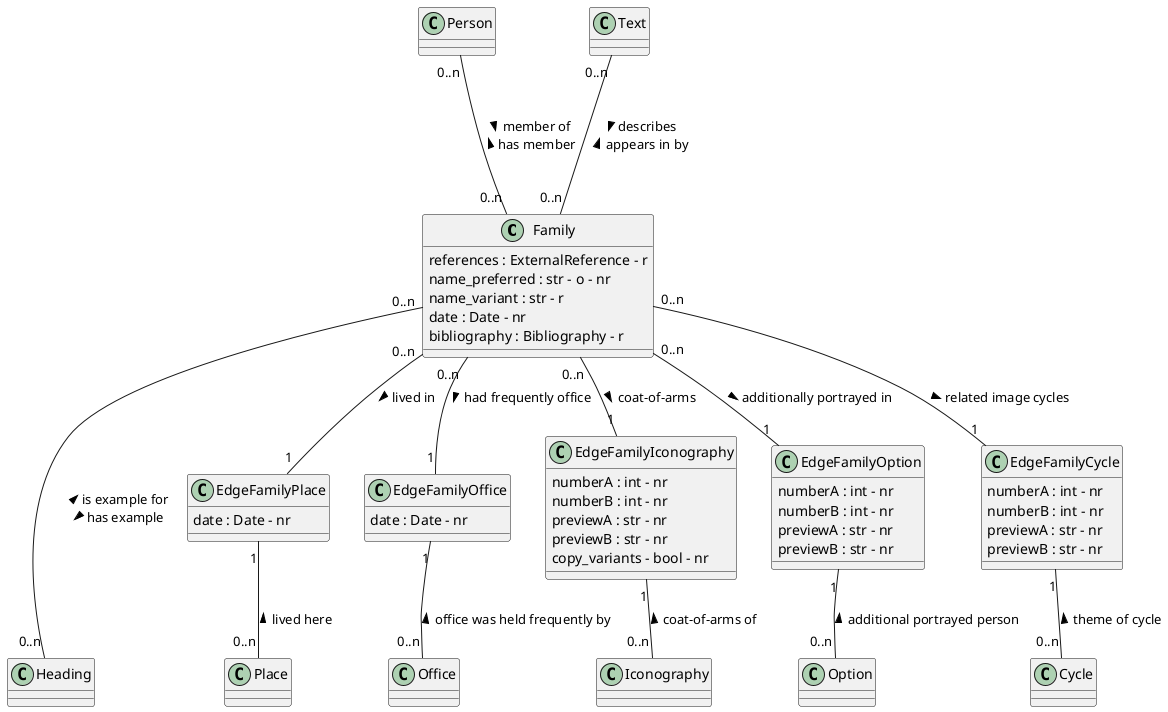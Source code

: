 @startuml
class Family
Family : references : ExternalReference - r
Family : name_preferred : str - o - nr
Family : name_variant : str - r
Family : date : Date - nr
Family : bibliography : Bibliography - r

class Person

class Heading

class Place

class Office

class Text

class Iconography 

class Option 

class Cycle 

class EdgeFamilyPlace
EdgeFamilyPlace : date : Date - nr

class EdgeFamilyOffice
EdgeFamilyOffice : date : Date - nr

class EdgeFamilyIconography
EdgeFamilyIconography : numberA : int - nr
EdgeFamilyIconography : numberB : int - nr
EdgeFamilyIconography : previewA : str - nr
EdgeFamilyIconography : previewB : str - nr
EdgeFamilyIconography : copy_variants - bool - nr

class EdgeFamilyOption
EdgeFamilyOption : numberA : int - nr
EdgeFamilyOption : numberB : int - nr
EdgeFamilyOption : previewA : str - nr
EdgeFamilyOption : previewB : str - nr

class EdgeFamilyCycle
EdgeFamilyCycle : numberA : int - nr
EdgeFamilyCycle : numberB : int - nr
EdgeFamilyCycle : previewA : str - nr
EdgeFamilyCycle : previewB : str - nr

Person "0..n" --- "0..n" Family : > member of \n has member <

Text "0..n" --- "0..n" Family : > describes \n appears in by <

Family "0..n" --- "0..n" Heading : < is example for \n has example >

Family "0..n" -- "1" EdgeFamilyPlace : lived in >
EdgeFamilyPlace "1" -- "0..n" Place : lived here <

Family "0..n" -- "1" EdgeFamilyOffice : had frequently office >
EdgeFamilyOffice "1" -- "0..n" Office : office was held frequently by <

Family "0..n" -- "1" EdgeFamilyIconography : coat-of-arms >
EdgeFamilyIconography "1" -- "0..n" Iconography : coat-of-arms of <

Family "0..n" -- "1" EdgeFamilyOption : additionally portrayed in >
EdgeFamilyOption "1" -- "0..n" Option : additional portrayed person <

Family "0..n" -- "1" EdgeFamilyCycle : related image cycles >
EdgeFamilyCycle "1" -- "0..n" Cycle : theme of cycle <




@enduml



